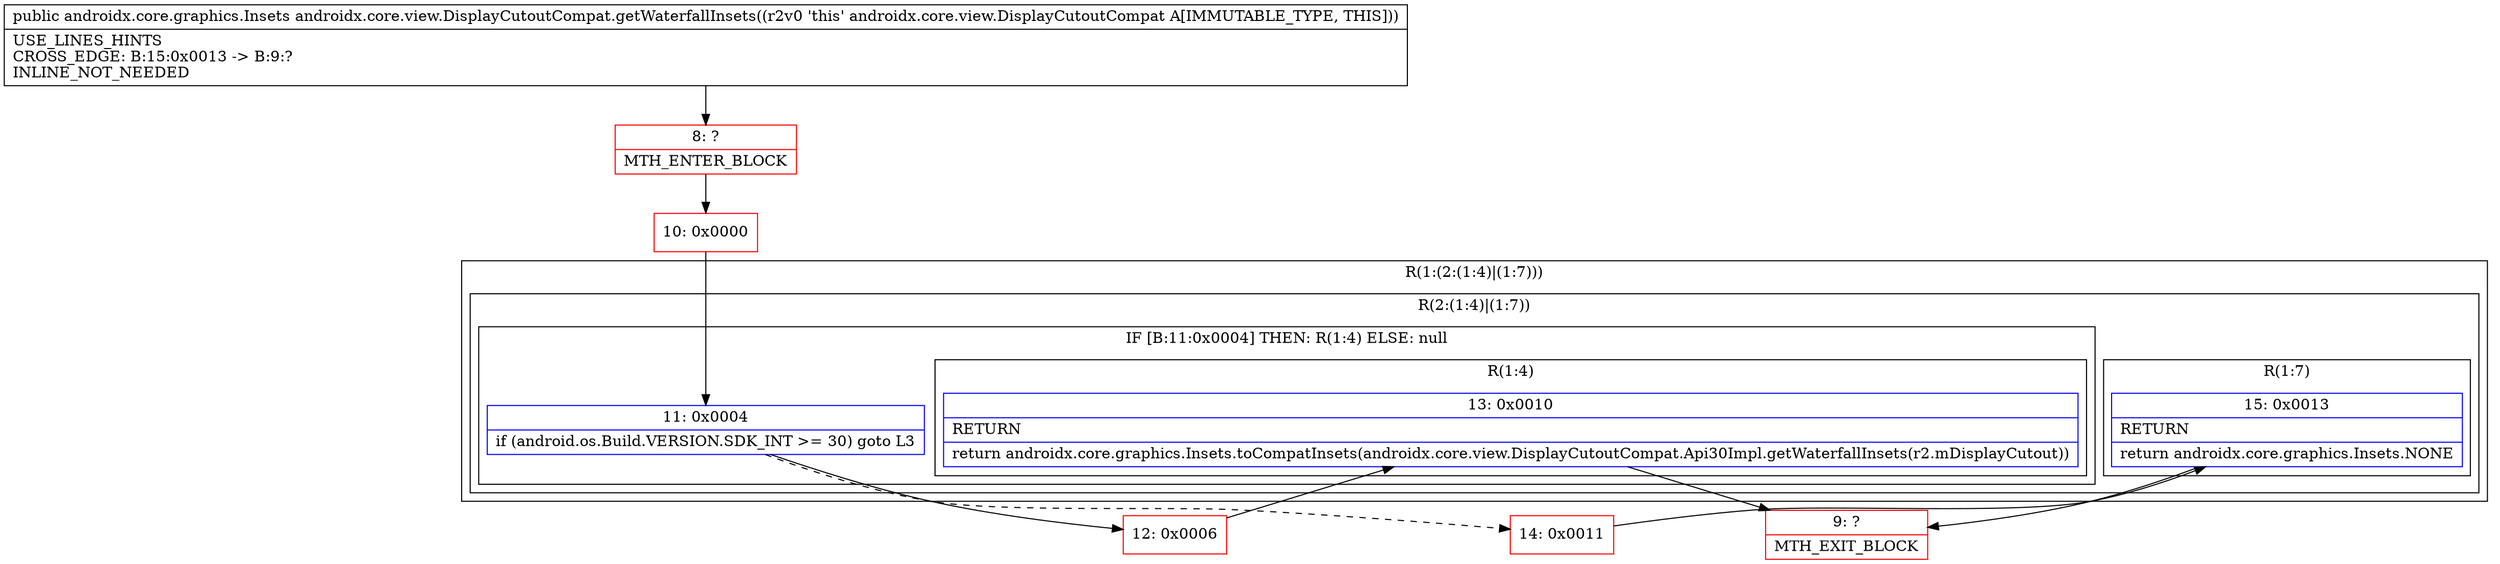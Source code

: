 digraph "CFG forandroidx.core.view.DisplayCutoutCompat.getWaterfallInsets()Landroidx\/core\/graphics\/Insets;" {
subgraph cluster_Region_689685212 {
label = "R(1:(2:(1:4)|(1:7)))";
node [shape=record,color=blue];
subgraph cluster_Region_1506030895 {
label = "R(2:(1:4)|(1:7))";
node [shape=record,color=blue];
subgraph cluster_IfRegion_106464638 {
label = "IF [B:11:0x0004] THEN: R(1:4) ELSE: null";
node [shape=record,color=blue];
Node_11 [shape=record,label="{11\:\ 0x0004|if (android.os.Build.VERSION.SDK_INT \>= 30) goto L3\l}"];
subgraph cluster_Region_1808713213 {
label = "R(1:4)";
node [shape=record,color=blue];
Node_13 [shape=record,label="{13\:\ 0x0010|RETURN\l|return androidx.core.graphics.Insets.toCompatInsets(androidx.core.view.DisplayCutoutCompat.Api30Impl.getWaterfallInsets(r2.mDisplayCutout))\l}"];
}
}
subgraph cluster_Region_481617786 {
label = "R(1:7)";
node [shape=record,color=blue];
Node_15 [shape=record,label="{15\:\ 0x0013|RETURN\l|return androidx.core.graphics.Insets.NONE\l}"];
}
}
}
Node_8 [shape=record,color=red,label="{8\:\ ?|MTH_ENTER_BLOCK\l}"];
Node_10 [shape=record,color=red,label="{10\:\ 0x0000}"];
Node_12 [shape=record,color=red,label="{12\:\ 0x0006}"];
Node_9 [shape=record,color=red,label="{9\:\ ?|MTH_EXIT_BLOCK\l}"];
Node_14 [shape=record,color=red,label="{14\:\ 0x0011}"];
MethodNode[shape=record,label="{public androidx.core.graphics.Insets androidx.core.view.DisplayCutoutCompat.getWaterfallInsets((r2v0 'this' androidx.core.view.DisplayCutoutCompat A[IMMUTABLE_TYPE, THIS]))  | USE_LINES_HINTS\lCROSS_EDGE: B:15:0x0013 \-\> B:9:?\lINLINE_NOT_NEEDED\l}"];
MethodNode -> Node_8;Node_11 -> Node_12;
Node_11 -> Node_14[style=dashed];
Node_13 -> Node_9;
Node_15 -> Node_9;
Node_8 -> Node_10;
Node_10 -> Node_11;
Node_12 -> Node_13;
Node_14 -> Node_15;
}

